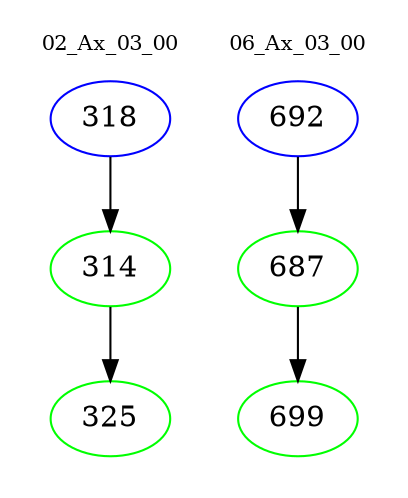 digraph{
subgraph cluster_0 {
color = white
label = "02_Ax_03_00";
fontsize=10;
T0_318 [label="318", color="blue"]
T0_318 -> T0_314 [color="black"]
T0_314 [label="314", color="green"]
T0_314 -> T0_325 [color="black"]
T0_325 [label="325", color="green"]
}
subgraph cluster_1 {
color = white
label = "06_Ax_03_00";
fontsize=10;
T1_692 [label="692", color="blue"]
T1_692 -> T1_687 [color="black"]
T1_687 [label="687", color="green"]
T1_687 -> T1_699 [color="black"]
T1_699 [label="699", color="green"]
}
}
